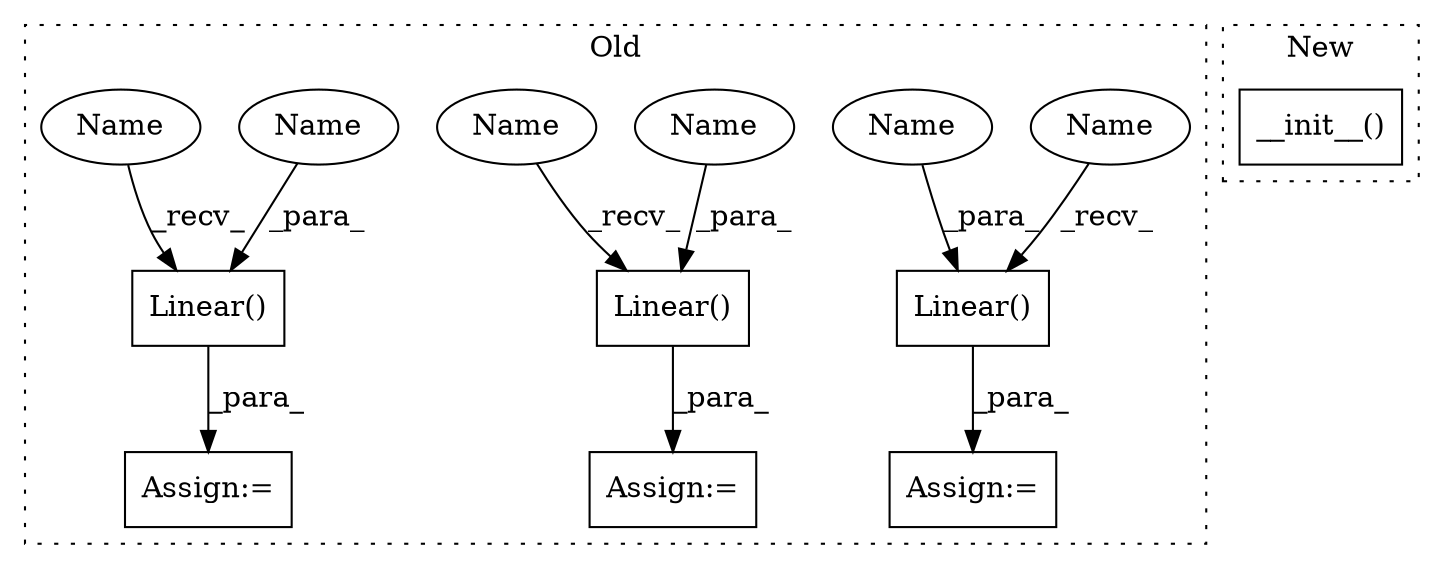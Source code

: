 digraph G {
subgraph cluster0 {
1 [label="Linear()" a="75" s="1236,1269" l="10,12" shape="box"];
3 [label="Assign:=" a="68" s="1233" l="3" shape="box"];
4 [label="Linear()" a="75" s="1091,1124" l="10,12" shape="box"];
5 [label="Assign:=" a="68" s="1088" l="3" shape="box"];
6 [label="Linear()" a="75" s="946,979" l="10,12" shape="box"];
7 [label="Assign:=" a="68" s="943" l="3" shape="box"];
8 [label="Name" a="87" s="946" l="2" shape="ellipse"];
9 [label="Name" a="87" s="1091" l="2" shape="ellipse"];
10 [label="Name" a="87" s="1236" l="2" shape="ellipse"];
11 [label="Name" a="87" s="1258" l="11" shape="ellipse"];
12 [label="Name" a="87" s="968" l="11" shape="ellipse"];
13 [label="Name" a="87" s="1113" l="11" shape="ellipse"];
label = "Old";
style="dotted";
}
subgraph cluster1 {
2 [label="__init__()" a="75" s="3089,3121" l="31,15" shape="box"];
label = "New";
style="dotted";
}
1 -> 3 [label="_para_"];
4 -> 5 [label="_para_"];
6 -> 7 [label="_para_"];
8 -> 6 [label="_recv_"];
9 -> 4 [label="_recv_"];
10 -> 1 [label="_recv_"];
11 -> 1 [label="_para_"];
12 -> 6 [label="_para_"];
13 -> 4 [label="_para_"];
}
